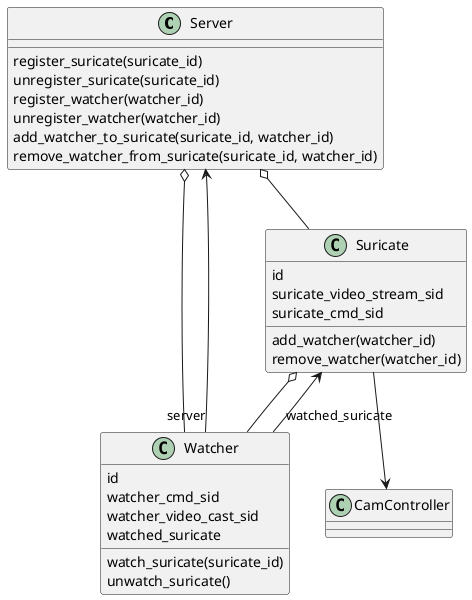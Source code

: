 @startuml classdiag

class Server {

  register_suricate(suricate_id)
  unregister_suricate(suricate_id)
  register_watcher(watcher_id)
  unregister_watcher(watcher_id)
  add_watcher_to_suricate(suricate_id, watcher_id)
  remove_watcher_from_suricate(suricate_id, watcher_id)
}

class Suricate {

  id
  suricate_video_stream_sid
  suricate_cmd_sid
  
  add_watcher(watcher_id)
  remove_watcher(watcher_id)

}

class Watcher {

  id
  watcher_cmd_sid
  watcher_video_cast_sid
  watched_suricate

  watch_suricate(suricate_id)
  unwatch_suricate()

}

Server o-- Suricate
Server o-- Watcher
Watcher "watched_suricate" --> Suricate
Watcher "server" --> Server
Suricate o-- Watcher
Suricate --> CamController

@enduml